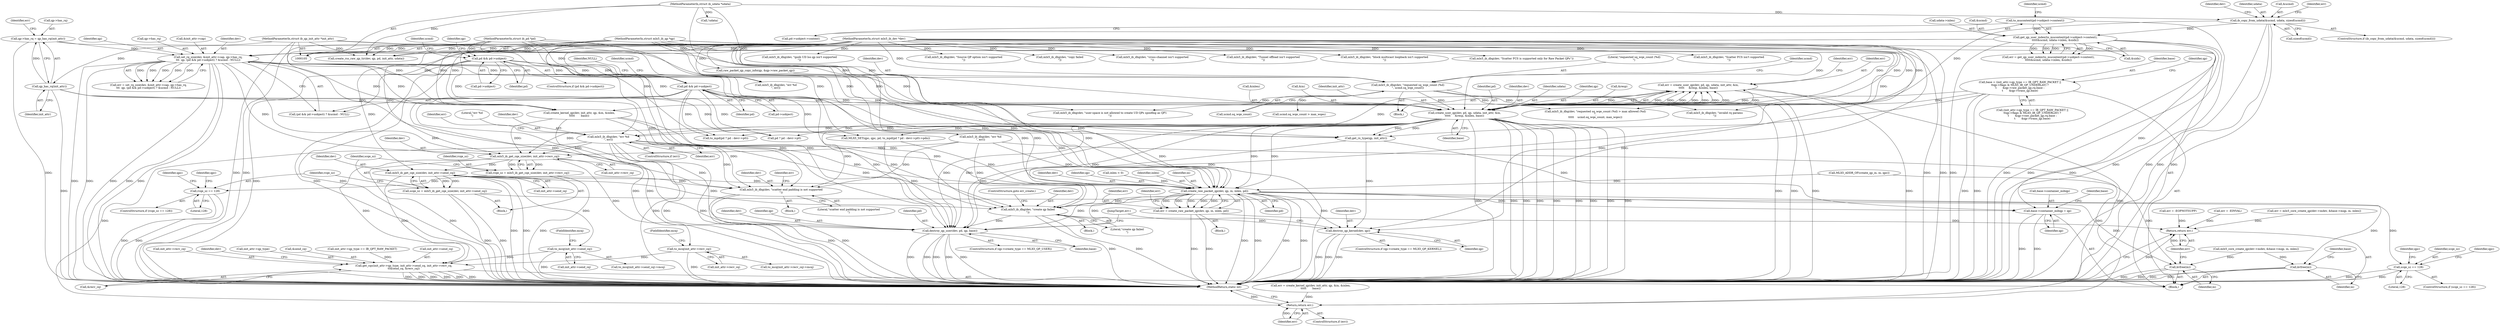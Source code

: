 digraph "0_linux_0625b4ba1a5d4703c7fb01c497bd6c156908af00@API" {
"1000685" [label="(Call,err = create_user_qp(dev, pd, qp, udata, init_attr, &in,\n\t\t\t\t\t     &resp, &inlen, base))"];
"1000687" [label="(Call,create_user_qp(dev, pd, qp, udata, init_attr, &in,\n\t\t\t\t\t     &resp, &inlen, base))"];
"1000622" [label="(Call,mlx5_ib_dbg(dev, \"requested sq_wqe_count (%d)\n\", ucmd.sq_wqe_count))"];
"1000578" [label="(Call,set_rq_size(dev, &init_attr->cap, qp->has_rq,\n\t\t\t  qp, (pd && pd->uobject) ? &ucmd : NULL))"];
"1000106" [label="(MethodParameterIn,struct mlx5_ib_dev *dev)"];
"1000570" [label="(Call,qp->has_rq = qp_has_rq(init_attr))"];
"1000574" [label="(Call,qp_has_rq(init_attr))"];
"1000108" [label="(MethodParameterIn,struct ib_qp_init_attr *init_attr)"];
"1000110" [label="(MethodParameterIn,struct mlx5_ib_qp *qp)"];
"1000417" [label="(Call,get_qp_user_index(to_mucontext(pd->uobject->context),\n\t\t\t\t\t&ucmd, udata->inlen, &uidx))"];
"1000418" [label="(Call,to_mucontext(pd->uobject->context))"];
"1000402" [label="(Call,ib_copy_from_udata(&ucmd, udata, sizeof(ucmd)))"];
"1000109" [label="(MethodParameterIn,struct ib_udata *udata)"];
"1000589" [label="(Call,pd && pd->uobject)"];
"1000395" [label="(Call,pd && pd->uobject)"];
"1000107" [label="(MethodParameterIn,struct ib_pd *pd)"];
"1000542" [label="(Call,base = (init_attr->qp_type == IB_QPT_RAW_PACKET ||\n\t\tqp->flags & MLX5_IB_QP_UNDERLAY) ?\n\t       &qp->raw_packet_qp.rq.base :\n\t       &qp->trans_qp.base)"];
"1000702" [label="(Call,mlx5_ib_dbg(dev, \"err %d\n\", err))"];
"1000727" [label="(Return,return err;)"];
"1000867" [label="(Call,mlx5_ib_get_cqe_size(dev, init_attr->recv_cq))"];
"1000865" [label="(Call,rcqe_sz = mlx5_ib_get_cqe_size(dev, init_attr->recv_cq))"];
"1000880" [label="(Call,rcqe_sz == 128)"];
"1000874" [label="(Call,mlx5_ib_get_cqe_size(dev, init_attr->send_cq))"];
"1000872" [label="(Call,scqe_sz = mlx5_ib_get_cqe_size(dev, init_attr->send_cq))"];
"1000902" [label="(Call,scqe_sz == 128)"];
"1001143" [label="(Call,to_mcq(init_attr->send_cq))"];
"1001336" [label="(Call,get_cqs(init_attr->qp_type, init_attr->send_cq, init_attr->recv_cq,\n\t\t&send_cq, &recv_cq))"];
"1001223" [label="(Call,mlx5_ib_dbg(dev, \"scatter end padding is not supported\n\"))"];
"1001295" [label="(Call,create_raw_packet_qp(dev, qp, in, inlen, pd))"];
"1001293" [label="(Call,err = create_raw_packet_qp(dev, qp, in, inlen, pd))"];
"1001426" [label="(Return,return err;)"];
"1001318" [label="(Call,mlx5_ib_dbg(dev, \"create qp failed\n\"))"];
"1001408" [label="(Call,destroy_qp_user(dev, pd, qp, base))"];
"1001420" [label="(Call,destroy_qp_kernel(dev, qp))"];
"1001322" [label="(Call,kvfree(in))"];
"1001324" [label="(Call,base->container_mibqp = qp)"];
"1001424" [label="(Call,kvfree(in))"];
"1001159" [label="(Call,to_mcq(init_attr->recv_cq))"];
"1000692" [label="(Identifier,init_attr)"];
"1000761" [label="(Call,MLX5_ADDR_OF(create_qp_in, in, qpc))"];
"1001320" [label="(Literal,\"create qp failed\n\")"];
"1000632" [label="(Identifier,ucmd)"];
"1000662" [label="(Call,mlx5_ib_dbg(dev, \"requested sq_wqe_count (%d) > max allowed (%d)\n\",\n\t\t\t\t\t    ucmd.sq_wqe_count, max_wqes))"];
"1001332" [label="(Identifier,base)"];
"1001297" [label="(Identifier,qp)"];
"1000107" [label="(MethodParameterIn,struct ib_pd *pd)"];
"1001225" [label="(Literal,\"scatter end padding is not supported\n\")"];
"1001294" [label="(Identifier,err)"];
"1000689" [label="(Identifier,pd)"];
"1000688" [label="(Identifier,dev)"];
"1000297" [label="(Call,mlx5_ib_dbg(dev, \"ipoib UD lso qp isn't supported\n\"))"];
"1001252" [label="(Call,inlen < 0)"];
"1000542" [label="(Call,base = (init_attr->qp_type == IB_QPT_RAW_PACKET ||\n\t\tqp->flags & MLX5_IB_QP_UNDERLAY) ?\n\t       &qp->raw_packet_qp.rq.base :\n\t       &qp->trans_qp.base)"];
"1000703" [label="(Identifier,dev)"];
"1000902" [label="(Call,scqe_sz == 128)"];
"1000419" [label="(Call,pd->uobject->context)"];
"1000396" [label="(Identifier,pd)"];
"1000416" [label="(Identifier,err)"];
"1000866" [label="(Identifier,rcqe_sz)"];
"1000613" [label="(Block,)"];
"1001223" [label="(Call,mlx5_ib_dbg(dev, \"scatter end padding is not supported\n\"))"];
"1000728" [label="(Identifier,err)"];
"1000912" [label="(Identifier,qpc)"];
"1000596" [label="(Identifier,NULL)"];
"1000903" [label="(Identifier,scqe_sz)"];
"1001410" [label="(Identifier,pd)"];
"1000425" [label="(Identifier,ucmd)"];
"1000395" [label="(Call,pd && pd->uobject)"];
"1000691" [label="(Identifier,udata)"];
"1000588" [label="(Call,(pd && pd->uobject) ? &ucmd : NULL)"];
"1000515" [label="(Call,mlx5_ib_dbg(dev, \"Source QP option isn't supported\n\"))"];
"1001428" [label="(MethodReturn,static int)"];
"1000906" [label="(Identifier,qpc)"];
"1001408" [label="(Call,destroy_qp_user(dev, pd, qp, base))"];
"1000686" [label="(Identifier,err)"];
"1000708" [label="(Call,err = create_kernel_qp(dev, init_attr, qp, &in, &inlen,\n\t\t\t\t\t       base))"];
"1000901" [label="(ControlStructure,if (scqe_sz == 128))"];
"1001328" [label="(Identifier,qp)"];
"1000704" [label="(Literal,\"err %d\n\")"];
"1000577" [label="(Identifier,err)"];
"1001420" [label="(Call,destroy_qp_kernel(dev, qp))"];
"1000623" [label="(Identifier,dev)"];
"1000867" [label="(Call,mlx5_ib_get_cqe_size(dev, init_attr->recv_cq))"];
"1000572" [label="(Identifier,qp)"];
"1000879" [label="(ControlStructure,if (rcqe_sz == 128))"];
"1000584" [label="(Call,qp->has_rq)"];
"1000872" [label="(Call,scqe_sz = mlx5_ib_get_cqe_size(dev, init_attr->send_cq))"];
"1001299" [label="(Identifier,inlen)"];
"1001144" [label="(Call,init_attr->send_cq)"];
"1001303" [label="(Call,err = mlx5_core_create_qp(dev->mdev, &base->mqp, in, inlen))"];
"1000409" [label="(Call,mlx5_ib_dbg(dev, \"copy failed\n\"))"];
"1000880" [label="(Call,rcqe_sz == 128)"];
"1001224" [label="(Identifier,dev)"];
"1000591" [label="(Call,pd->uobject)"];
"1000394" [label="(ControlStructure,if (pd && pd->uobject))"];
"1000873" [label="(Identifier,scqe_sz)"];
"1000424" [label="(Call,&ucmd)"];
"1001316" [label="(Identifier,err)"];
"1001423" [label="(JumpTarget,err:)"];
"1000726" [label="(Identifier,err)"];
"1000622" [label="(Call,mlx5_ib_dbg(dev, \"requested sq_wqe_count (%d)\n\", ucmd.sq_wqe_count))"];
"1000580" [label="(Call,&init_attr->cap)"];
"1000690" [label="(Identifier,qp)"];
"1000418" [label="(Call,to_mucontext(pd->uobject->context))"];
"1000727" [label="(Return,return err;)"];
"1001142" [label="(Call,to_mcq(init_attr->send_cq)->mcq)"];
"1001402" [label="(ControlStructure,if (qp->create_type == MLX5_QP_USER))"];
"1000397" [label="(Call,pd->uobject)"];
"1000417" [label="(Call,get_qp_user_index(to_mucontext(pd->uobject->context),\n\t\t\t\t\t&ucmd, udata->inlen, &uidx))"];
"1000890" [label="(Identifier,qpc)"];
"1000876" [label="(Call,init_attr->send_cq)"];
"1000595" [label="(Identifier,ucmd)"];
"1001409" [label="(Identifier,dev)"];
"1001226" [label="(Call,err = -EOPNOTSUPP)"];
"1000240" [label="(Call,mlx5_ib_dbg(dev, \"cross-channel isn't supported\n\"))"];
"1001321" [label="(ControlStructure,goto err_create;)"];
"1001325" [label="(Call,base->container_mibqp)"];
"1000695" [label="(Call,&resp)"];
"1001348" [label="(Call,&recv_cq)"];
"1000475" [label="(Call,mlx5_ib_dbg(dev, \"Tunnel offload isn't supported\n\"))"];
"1001222" [label="(Block,)"];
"1001343" [label="(Call,init_attr->recv_cq)"];
"1000575" [label="(Identifier,init_attr)"];
"1000685" [label="(Call,err = create_user_qp(dev, pd, qp, udata, init_attr, &in,\n\t\t\t\t\t     &resp, &inlen, base))"];
"1000875" [label="(Identifier,dev)"];
"1000869" [label="(Call,init_attr->recv_cq)"];
"1000410" [label="(Identifier,dev)"];
"1001336" [label="(Call,get_cqs(init_attr->qp_type, init_attr->send_cq, init_attr->recv_cq,\n\t\t&send_cq, &recv_cq))"];
"1000884" [label="(Identifier,qpc)"];
"1001298" [label="(Identifier,in)"];
"1001426" [label="(Return,return err;)"];
"1001412" [label="(Identifier,base)"];
"1000725" [label="(ControlStructure,if (err))"];
"1001305" [label="(Call,mlx5_core_create_qp(dev->mdev, &base->mqp, in, inlen))"];
"1000625" [label="(Call,ucmd.sq_wqe_count)"];
"1000576" [label="(Call,err = set_rq_size(dev, &init_attr->cap, qp->has_rq,\n\t\t\t  qp, (pd && pd->uobject) ? &ucmd : NULL))"];
"1001422" [label="(Identifier,qp)"];
"1001319" [label="(Identifier,dev)"];
"1001227" [label="(Identifier,err)"];
"1000406" [label="(Call,sizeof(ucmd))"];
"1001163" [label="(FieldIdentifier,mcq)"];
"1001353" [label="(Identifier,dev)"];
"1001256" [label="(Call,err = -EINVAL)"];
"1001322" [label="(Call,kvfree(in))"];
"1000874" [label="(Call,mlx5_ib_get_cqe_size(dev, init_attr->send_cq))"];
"1000401" [label="(ControlStructure,if (ib_copy_from_udata(&ucmd, udata, sizeof(ucmd))))"];
"1001326" [label="(Identifier,base)"];
"1001158" [label="(Call,to_mcq(init_attr->recv_cq)->mcq)"];
"1000110" [label="(MethodParameterIn,struct mlx5_ib_qp *qp)"];
"1000579" [label="(Identifier,dev)"];
"1000868" [label="(Identifier,dev)"];
"1001414" [label="(ControlStructure,if (qp->create_type == MLX5_QP_KERNEL))"];
"1000106" [label="(MethodParameterIn,struct mlx5_ib_dev *dev)"];
"1000710" [label="(Call,create_kernel_qp(dev, init_attr, qp, &in, &inlen,\n\t\t\t\t\t       base))"];
"1000702" [label="(Call,mlx5_ib_dbg(dev, \"err %d\n\", err))"];
"1000405" [label="(Identifier,udata)"];
"1000701" [label="(Identifier,err)"];
"1000537" [label="(Identifier,qp)"];
"1001323" [label="(Identifier,in)"];
"1001317" [label="(Block,)"];
"1000787" [label="(Call,pd ? pd : devr->p0)"];
"1000578" [label="(Call,set_rq_size(dev, &init_attr->cap, qp->has_rq,\n\t\t\t  qp, (pd && pd->uobject) ? &ucmd : NULL))"];
"1000697" [label="(Call,&inlen)"];
"1001296" [label="(Identifier,dev)"];
"1000415" [label="(Call,err = get_qp_user_index(to_mucontext(pd->uobject->context),\n\t\t\t\t\t&ucmd, udata->inlen, &uidx))"];
"1001159" [label="(Call,to_mcq(init_attr->recv_cq))"];
"1001337" [label="(Call,init_attr->qp_type)"];
"1000693" [label="(Call,&in)"];
"1000570" [label="(Call,qp->has_rq = qp_has_rq(init_attr))"];
"1000862" [label="(Block,)"];
"1000649" [label="(Call,mlx5_ib_dbg(dev, \"invalid rq params\n\"))"];
"1001273" [label="(Block,)"];
"1000108" [label="(MethodParameterIn,struct ib_qp_init_attr *init_attr)"];
"1000210" [label="(Call,mlx5_ib_dbg(dev, \"block multicast loopback isn't supported\n\"))"];
"1000402" [label="(Call,ib_copy_from_udata(&ucmd, udata, sizeof(ucmd)))"];
"1000600" [label="(Call,mlx5_ib_dbg(dev, \"err %d\n\", err))"];
"1001143" [label="(Call,to_mcq(init_attr->send_cq))"];
"1000904" [label="(Literal,128)"];
"1001147" [label="(FieldIdentifier,mcq)"];
"1001293" [label="(Call,err = create_raw_packet_qp(dev, qp, in, inlen, pd))"];
"1000656" [label="(Call,ucmd.sq_wqe_count > max_wqes)"];
"1001300" [label="(Identifier,pd)"];
"1000574" [label="(Call,qp_has_rq(init_attr))"];
"1001424" [label="(Call,kvfree(in))"];
"1000589" [label="(Call,pd && pd->uobject)"];
"1000882" [label="(Literal,128)"];
"1000948" [label="(Call,get_rx_type(qp, init_attr))"];
"1000317" [label="(Call,mlx5_ib_dbg(dev, \"Scatter FCS is supported only for Raw Packet QPs\"))"];
"1000403" [label="(Call,&ucmd)"];
"1001346" [label="(Call,&send_cq)"];
"1001263" [label="(Call,init_attr->qp_type == IB_QPT_RAW_PACKET)"];
"1000865" [label="(Call,rcqe_sz = mlx5_ib_get_cqe_size(dev, init_attr->recv_cq))"];
"1000700" [label="(ControlStructure,if (err))"];
"1000590" [label="(Identifier,pd)"];
"1001295" [label="(Call,create_raw_packet_qp(dev, qp, in, inlen, pd))"];
"1001425" [label="(Identifier,in)"];
"1001324" [label="(Call,base->container_mibqp = qp)"];
"1000786" [label="(Call,to_mpd(pd ? pd : devr->p0))"];
"1001160" [label="(Call,init_attr->recv_cq)"];
"1001421" [label="(Identifier,dev)"];
"1000687" [label="(Call,create_user_qp(dev, pd, qp, udata, init_attr, &in,\n\t\t\t\t\t     &resp, &inlen, base))"];
"1000587" [label="(Identifier,qp)"];
"1001287" [label="(Call,raw_packet_qp_copy_info(qp, &qp->raw_packet_qp))"];
"1000543" [label="(Identifier,base)"];
"1001427" [label="(Identifier,err)"];
"1000624" [label="(Literal,\"requested sq_wqe_count (%d)\n\")"];
"1000109" [label="(MethodParameterIn,struct ib_udata *udata)"];
"1000705" [label="(Identifier,err)"];
"1000881" [label="(Identifier,rcqe_sz)"];
"1001411" [label="(Identifier,qp)"];
"1000544" [label="(Call,(init_attr->qp_type == IB_QPT_RAW_PACKET ||\n\t\tqp->flags & MLX5_IB_QP_UNDERLAY) ?\n\t       &qp->raw_packet_qp.rq.base :\n\t       &qp->trans_qp.base)"];
"1000679" [label="(Call,mlx5_ib_dbg(dev, \"user-space is not allowed to create UD QPs spoofing as QP1\n\"))"];
"1000426" [label="(Call,udata->inlen)"];
"1001340" [label="(Call,init_attr->send_cq)"];
"1000111" [label="(Block,)"];
"1001318" [label="(Call,mlx5_ib_dbg(dev, \"create qp failed\n\"))"];
"1000338" [label="(Call,mlx5_ib_dbg(dev, \"Scatter FCS isn't supported\n\"))"];
"1000699" [label="(Identifier,base)"];
"1000781" [label="(Call,MLX5_SET(qpc, qpc, pd, to_mpd(pd ? pd : devr->p0)->pdn))"];
"1000189" [label="(Call,create_rss_raw_qp_tir(dev, qp, pd, init_attr, udata))"];
"1000721" [label="(Call,mlx5_ib_dbg(dev, \"err %d\n\", err))"];
"1000429" [label="(Call,&uidx)"];
"1000571" [label="(Call,qp->has_rq)"];
"1000182" [label="(Call,!udata)"];
"1000404" [label="(Identifier,ucmd)"];
"1000685" -> "1000613"  [label="AST: "];
"1000685" -> "1000687"  [label="CFG: "];
"1000686" -> "1000685"  [label="AST: "];
"1000687" -> "1000685"  [label="AST: "];
"1000701" -> "1000685"  [label="CFG: "];
"1000685" -> "1001428"  [label="DDG: "];
"1000685" -> "1001428"  [label="DDG: "];
"1000687" -> "1000685"  [label="DDG: "];
"1000687" -> "1000685"  [label="DDG: "];
"1000687" -> "1000685"  [label="DDG: "];
"1000687" -> "1000685"  [label="DDG: "];
"1000687" -> "1000685"  [label="DDG: "];
"1000687" -> "1000685"  [label="DDG: "];
"1000687" -> "1000685"  [label="DDG: "];
"1000687" -> "1000685"  [label="DDG: "];
"1000687" -> "1000685"  [label="DDG: "];
"1000685" -> "1000702"  [label="DDG: "];
"1000685" -> "1000727"  [label="DDG: "];
"1000687" -> "1000699"  [label="CFG: "];
"1000688" -> "1000687"  [label="AST: "];
"1000689" -> "1000687"  [label="AST: "];
"1000690" -> "1000687"  [label="AST: "];
"1000691" -> "1000687"  [label="AST: "];
"1000692" -> "1000687"  [label="AST: "];
"1000693" -> "1000687"  [label="AST: "];
"1000695" -> "1000687"  [label="AST: "];
"1000697" -> "1000687"  [label="AST: "];
"1000699" -> "1000687"  [label="AST: "];
"1000687" -> "1001428"  [label="DDG: "];
"1000687" -> "1001428"  [label="DDG: "];
"1000687" -> "1001428"  [label="DDG: "];
"1000687" -> "1001428"  [label="DDG: "];
"1000687" -> "1001428"  [label="DDG: "];
"1000687" -> "1001428"  [label="DDG: "];
"1000687" -> "1001428"  [label="DDG: "];
"1000687" -> "1001428"  [label="DDG: "];
"1000687" -> "1001428"  [label="DDG: "];
"1000622" -> "1000687"  [label="DDG: "];
"1000106" -> "1000687"  [label="DDG: "];
"1000589" -> "1000687"  [label="DDG: "];
"1000107" -> "1000687"  [label="DDG: "];
"1000578" -> "1000687"  [label="DDG: "];
"1000110" -> "1000687"  [label="DDG: "];
"1000402" -> "1000687"  [label="DDG: "];
"1000109" -> "1000687"  [label="DDG: "];
"1000574" -> "1000687"  [label="DDG: "];
"1000108" -> "1000687"  [label="DDG: "];
"1000542" -> "1000687"  [label="DDG: "];
"1000687" -> "1000702"  [label="DDG: "];
"1000687" -> "1000781"  [label="DDG: "];
"1000687" -> "1000786"  [label="DDG: "];
"1000687" -> "1000787"  [label="DDG: "];
"1000687" -> "1000867"  [label="DDG: "];
"1000687" -> "1000948"  [label="DDG: "];
"1000687" -> "1000948"  [label="DDG: "];
"1000687" -> "1001223"  [label="DDG: "];
"1000687" -> "1001295"  [label="DDG: "];
"1000687" -> "1001295"  [label="DDG: "];
"1000687" -> "1001318"  [label="DDG: "];
"1000687" -> "1001408"  [label="DDG: "];
"1000687" -> "1001408"  [label="DDG: "];
"1000622" -> "1000613"  [label="AST: "];
"1000622" -> "1000625"  [label="CFG: "];
"1000623" -> "1000622"  [label="AST: "];
"1000624" -> "1000622"  [label="AST: "];
"1000625" -> "1000622"  [label="AST: "];
"1000632" -> "1000622"  [label="CFG: "];
"1000622" -> "1001428"  [label="DDG: "];
"1000622" -> "1001428"  [label="DDG: "];
"1000578" -> "1000622"  [label="DDG: "];
"1000106" -> "1000622"  [label="DDG: "];
"1000622" -> "1000649"  [label="DDG: "];
"1000622" -> "1000656"  [label="DDG: "];
"1000622" -> "1000662"  [label="DDG: "];
"1000622" -> "1000679"  [label="DDG: "];
"1000578" -> "1000576"  [label="AST: "];
"1000578" -> "1000588"  [label="CFG: "];
"1000579" -> "1000578"  [label="AST: "];
"1000580" -> "1000578"  [label="AST: "];
"1000584" -> "1000578"  [label="AST: "];
"1000587" -> "1000578"  [label="AST: "];
"1000588" -> "1000578"  [label="AST: "];
"1000576" -> "1000578"  [label="CFG: "];
"1000578" -> "1001428"  [label="DDG: "];
"1000578" -> "1001428"  [label="DDG: "];
"1000578" -> "1001428"  [label="DDG: "];
"1000578" -> "1001428"  [label="DDG: "];
"1000578" -> "1001428"  [label="DDG: "];
"1000578" -> "1000576"  [label="DDG: "];
"1000578" -> "1000576"  [label="DDG: "];
"1000578" -> "1000576"  [label="DDG: "];
"1000578" -> "1000576"  [label="DDG: "];
"1000578" -> "1000576"  [label="DDG: "];
"1000106" -> "1000578"  [label="DDG: "];
"1000570" -> "1000578"  [label="DDG: "];
"1000110" -> "1000578"  [label="DDG: "];
"1000417" -> "1000578"  [label="DDG: "];
"1000578" -> "1000600"  [label="DDG: "];
"1000578" -> "1000710"  [label="DDG: "];
"1000578" -> "1000710"  [label="DDG: "];
"1000578" -> "1000867"  [label="DDG: "];
"1000578" -> "1000948"  [label="DDG: "];
"1000578" -> "1001223"  [label="DDG: "];
"1000578" -> "1001295"  [label="DDG: "];
"1000578" -> "1001318"  [label="DDG: "];
"1000106" -> "1000105"  [label="AST: "];
"1000106" -> "1001428"  [label="DDG: "];
"1000106" -> "1000189"  [label="DDG: "];
"1000106" -> "1000210"  [label="DDG: "];
"1000106" -> "1000240"  [label="DDG: "];
"1000106" -> "1000297"  [label="DDG: "];
"1000106" -> "1000317"  [label="DDG: "];
"1000106" -> "1000338"  [label="DDG: "];
"1000106" -> "1000409"  [label="DDG: "];
"1000106" -> "1000475"  [label="DDG: "];
"1000106" -> "1000515"  [label="DDG: "];
"1000106" -> "1000600"  [label="DDG: "];
"1000106" -> "1000649"  [label="DDG: "];
"1000106" -> "1000662"  [label="DDG: "];
"1000106" -> "1000679"  [label="DDG: "];
"1000106" -> "1000702"  [label="DDG: "];
"1000106" -> "1000710"  [label="DDG: "];
"1000106" -> "1000721"  [label="DDG: "];
"1000106" -> "1000867"  [label="DDG: "];
"1000106" -> "1000874"  [label="DDG: "];
"1000106" -> "1001223"  [label="DDG: "];
"1000106" -> "1001295"  [label="DDG: "];
"1000106" -> "1001318"  [label="DDG: "];
"1000106" -> "1001408"  [label="DDG: "];
"1000106" -> "1001420"  [label="DDG: "];
"1000570" -> "1000111"  [label="AST: "];
"1000570" -> "1000574"  [label="CFG: "];
"1000571" -> "1000570"  [label="AST: "];
"1000574" -> "1000570"  [label="AST: "];
"1000577" -> "1000570"  [label="CFG: "];
"1000570" -> "1001428"  [label="DDG: "];
"1000574" -> "1000570"  [label="DDG: "];
"1000574" -> "1000575"  [label="CFG: "];
"1000575" -> "1000574"  [label="AST: "];
"1000574" -> "1001428"  [label="DDG: "];
"1000108" -> "1000574"  [label="DDG: "];
"1000574" -> "1000710"  [label="DDG: "];
"1000574" -> "1000948"  [label="DDG: "];
"1000108" -> "1000105"  [label="AST: "];
"1000108" -> "1001428"  [label="DDG: "];
"1000108" -> "1000189"  [label="DDG: "];
"1000108" -> "1000710"  [label="DDG: "];
"1000108" -> "1000948"  [label="DDG: "];
"1000110" -> "1000105"  [label="AST: "];
"1000110" -> "1001428"  [label="DDG: "];
"1000110" -> "1000189"  [label="DDG: "];
"1000110" -> "1000710"  [label="DDG: "];
"1000110" -> "1000948"  [label="DDG: "];
"1000110" -> "1001287"  [label="DDG: "];
"1000110" -> "1001295"  [label="DDG: "];
"1000110" -> "1001324"  [label="DDG: "];
"1000110" -> "1001408"  [label="DDG: "];
"1000110" -> "1001420"  [label="DDG: "];
"1000417" -> "1000415"  [label="AST: "];
"1000417" -> "1000429"  [label="CFG: "];
"1000418" -> "1000417"  [label="AST: "];
"1000424" -> "1000417"  [label="AST: "];
"1000426" -> "1000417"  [label="AST: "];
"1000429" -> "1000417"  [label="AST: "];
"1000415" -> "1000417"  [label="CFG: "];
"1000417" -> "1001428"  [label="DDG: "];
"1000417" -> "1001428"  [label="DDG: "];
"1000417" -> "1001428"  [label="DDG: "];
"1000417" -> "1001428"  [label="DDG: "];
"1000417" -> "1000415"  [label="DDG: "];
"1000417" -> "1000415"  [label="DDG: "];
"1000417" -> "1000415"  [label="DDG: "];
"1000417" -> "1000415"  [label="DDG: "];
"1000418" -> "1000417"  [label="DDG: "];
"1000402" -> "1000417"  [label="DDG: "];
"1000417" -> "1000588"  [label="DDG: "];
"1000418" -> "1000419"  [label="CFG: "];
"1000419" -> "1000418"  [label="AST: "];
"1000425" -> "1000418"  [label="CFG: "];
"1000418" -> "1001428"  [label="DDG: "];
"1000402" -> "1000401"  [label="AST: "];
"1000402" -> "1000406"  [label="CFG: "];
"1000403" -> "1000402"  [label="AST: "];
"1000405" -> "1000402"  [label="AST: "];
"1000406" -> "1000402"  [label="AST: "];
"1000410" -> "1000402"  [label="CFG: "];
"1000416" -> "1000402"  [label="CFG: "];
"1000402" -> "1001428"  [label="DDG: "];
"1000402" -> "1001428"  [label="DDG: "];
"1000402" -> "1001428"  [label="DDG: "];
"1000109" -> "1000402"  [label="DDG: "];
"1000109" -> "1000105"  [label="AST: "];
"1000109" -> "1001428"  [label="DDG: "];
"1000109" -> "1000182"  [label="DDG: "];
"1000109" -> "1000189"  [label="DDG: "];
"1000589" -> "1000588"  [label="AST: "];
"1000589" -> "1000590"  [label="CFG: "];
"1000589" -> "1000591"  [label="CFG: "];
"1000590" -> "1000589"  [label="AST: "];
"1000591" -> "1000589"  [label="AST: "];
"1000595" -> "1000589"  [label="CFG: "];
"1000596" -> "1000589"  [label="CFG: "];
"1000589" -> "1001428"  [label="DDG: "];
"1000589" -> "1001428"  [label="DDG: "];
"1000395" -> "1000589"  [label="DDG: "];
"1000395" -> "1000589"  [label="DDG: "];
"1000107" -> "1000589"  [label="DDG: "];
"1000589" -> "1000781"  [label="DDG: "];
"1000589" -> "1000786"  [label="DDG: "];
"1000589" -> "1000787"  [label="DDG: "];
"1000589" -> "1001295"  [label="DDG: "];
"1000589" -> "1001408"  [label="DDG: "];
"1000395" -> "1000394"  [label="AST: "];
"1000395" -> "1000396"  [label="CFG: "];
"1000395" -> "1000397"  [label="CFG: "];
"1000396" -> "1000395"  [label="AST: "];
"1000397" -> "1000395"  [label="AST: "];
"1000404" -> "1000395"  [label="CFG: "];
"1000537" -> "1000395"  [label="CFG: "];
"1000395" -> "1001428"  [label="DDG: "];
"1000395" -> "1001428"  [label="DDG: "];
"1000395" -> "1001428"  [label="DDG: "];
"1000107" -> "1000395"  [label="DDG: "];
"1000107" -> "1000105"  [label="AST: "];
"1000107" -> "1001428"  [label="DDG: "];
"1000107" -> "1000189"  [label="DDG: "];
"1000107" -> "1000781"  [label="DDG: "];
"1000107" -> "1000786"  [label="DDG: "];
"1000107" -> "1000787"  [label="DDG: "];
"1000107" -> "1001295"  [label="DDG: "];
"1000107" -> "1001408"  [label="DDG: "];
"1000542" -> "1000111"  [label="AST: "];
"1000542" -> "1000544"  [label="CFG: "];
"1000543" -> "1000542"  [label="AST: "];
"1000544" -> "1000542"  [label="AST: "];
"1000572" -> "1000542"  [label="CFG: "];
"1000542" -> "1001428"  [label="DDG: "];
"1000542" -> "1001428"  [label="DDG: "];
"1000542" -> "1000710"  [label="DDG: "];
"1000542" -> "1001408"  [label="DDG: "];
"1000702" -> "1000700"  [label="AST: "];
"1000702" -> "1000705"  [label="CFG: "];
"1000703" -> "1000702"  [label="AST: "];
"1000704" -> "1000702"  [label="AST: "];
"1000705" -> "1000702"  [label="AST: "];
"1000726" -> "1000702"  [label="CFG: "];
"1000702" -> "1001428"  [label="DDG: "];
"1000702" -> "1001428"  [label="DDG: "];
"1000702" -> "1001428"  [label="DDG: "];
"1000702" -> "1000727"  [label="DDG: "];
"1000702" -> "1000867"  [label="DDG: "];
"1000702" -> "1001223"  [label="DDG: "];
"1000702" -> "1001295"  [label="DDG: "];
"1000702" -> "1001318"  [label="DDG: "];
"1000727" -> "1000725"  [label="AST: "];
"1000727" -> "1000728"  [label="CFG: "];
"1000728" -> "1000727"  [label="AST: "];
"1001428" -> "1000727"  [label="CFG: "];
"1000727" -> "1001428"  [label="DDG: "];
"1000728" -> "1000727"  [label="DDG: "];
"1000708" -> "1000727"  [label="DDG: "];
"1000721" -> "1000727"  [label="DDG: "];
"1000867" -> "1000865"  [label="AST: "];
"1000867" -> "1000869"  [label="CFG: "];
"1000868" -> "1000867"  [label="AST: "];
"1000869" -> "1000867"  [label="AST: "];
"1000865" -> "1000867"  [label="CFG: "];
"1000867" -> "1001428"  [label="DDG: "];
"1000867" -> "1000865"  [label="DDG: "];
"1000867" -> "1000865"  [label="DDG: "];
"1000710" -> "1000867"  [label="DDG: "];
"1000721" -> "1000867"  [label="DDG: "];
"1000867" -> "1000874"  [label="DDG: "];
"1000867" -> "1001159"  [label="DDG: "];
"1000867" -> "1001336"  [label="DDG: "];
"1000865" -> "1000862"  [label="AST: "];
"1000866" -> "1000865"  [label="AST: "];
"1000873" -> "1000865"  [label="CFG: "];
"1000865" -> "1001428"  [label="DDG: "];
"1000865" -> "1000880"  [label="DDG: "];
"1000880" -> "1000879"  [label="AST: "];
"1000880" -> "1000882"  [label="CFG: "];
"1000881" -> "1000880"  [label="AST: "];
"1000882" -> "1000880"  [label="AST: "];
"1000884" -> "1000880"  [label="CFG: "];
"1000890" -> "1000880"  [label="CFG: "];
"1000880" -> "1001428"  [label="DDG: "];
"1000880" -> "1001428"  [label="DDG: "];
"1000874" -> "1000872"  [label="AST: "];
"1000874" -> "1000876"  [label="CFG: "];
"1000875" -> "1000874"  [label="AST: "];
"1000876" -> "1000874"  [label="AST: "];
"1000872" -> "1000874"  [label="CFG: "];
"1000874" -> "1001428"  [label="DDG: "];
"1000874" -> "1001428"  [label="DDG: "];
"1000874" -> "1000872"  [label="DDG: "];
"1000874" -> "1000872"  [label="DDG: "];
"1000874" -> "1001143"  [label="DDG: "];
"1000874" -> "1001223"  [label="DDG: "];
"1000874" -> "1001295"  [label="DDG: "];
"1000874" -> "1001318"  [label="DDG: "];
"1000874" -> "1001336"  [label="DDG: "];
"1000872" -> "1000862"  [label="AST: "];
"1000873" -> "1000872"  [label="AST: "];
"1000881" -> "1000872"  [label="CFG: "];
"1000872" -> "1001428"  [label="DDG: "];
"1000872" -> "1001428"  [label="DDG: "];
"1000872" -> "1000902"  [label="DDG: "];
"1000902" -> "1000901"  [label="AST: "];
"1000902" -> "1000904"  [label="CFG: "];
"1000903" -> "1000902"  [label="AST: "];
"1000904" -> "1000902"  [label="AST: "];
"1000906" -> "1000902"  [label="CFG: "];
"1000912" -> "1000902"  [label="CFG: "];
"1000902" -> "1001428"  [label="DDG: "];
"1000902" -> "1001428"  [label="DDG: "];
"1001143" -> "1001142"  [label="AST: "];
"1001143" -> "1001144"  [label="CFG: "];
"1001144" -> "1001143"  [label="AST: "];
"1001147" -> "1001143"  [label="CFG: "];
"1001143" -> "1001428"  [label="DDG: "];
"1001143" -> "1001336"  [label="DDG: "];
"1001336" -> "1000111"  [label="AST: "];
"1001336" -> "1001348"  [label="CFG: "];
"1001337" -> "1001336"  [label="AST: "];
"1001340" -> "1001336"  [label="AST: "];
"1001343" -> "1001336"  [label="AST: "];
"1001346" -> "1001336"  [label="AST: "];
"1001348" -> "1001336"  [label="AST: "];
"1001353" -> "1001336"  [label="CFG: "];
"1001336" -> "1001428"  [label="DDG: "];
"1001336" -> "1001428"  [label="DDG: "];
"1001336" -> "1001428"  [label="DDG: "];
"1001336" -> "1001428"  [label="DDG: "];
"1001336" -> "1001428"  [label="DDG: "];
"1001336" -> "1001428"  [label="DDG: "];
"1001263" -> "1001336"  [label="DDG: "];
"1001159" -> "1001336"  [label="DDG: "];
"1001223" -> "1001222"  [label="AST: "];
"1001223" -> "1001225"  [label="CFG: "];
"1001224" -> "1001223"  [label="AST: "];
"1001225" -> "1001223"  [label="AST: "];
"1001227" -> "1001223"  [label="CFG: "];
"1001223" -> "1001428"  [label="DDG: "];
"1001223" -> "1001428"  [label="DDG: "];
"1000710" -> "1001223"  [label="DDG: "];
"1000721" -> "1001223"  [label="DDG: "];
"1001295" -> "1001293"  [label="AST: "];
"1001295" -> "1001300"  [label="CFG: "];
"1001296" -> "1001295"  [label="AST: "];
"1001297" -> "1001295"  [label="AST: "];
"1001298" -> "1001295"  [label="AST: "];
"1001299" -> "1001295"  [label="AST: "];
"1001300" -> "1001295"  [label="AST: "];
"1001293" -> "1001295"  [label="CFG: "];
"1001295" -> "1001428"  [label="DDG: "];
"1001295" -> "1001428"  [label="DDG: "];
"1001295" -> "1001428"  [label="DDG: "];
"1001295" -> "1001428"  [label="DDG: "];
"1001295" -> "1001293"  [label="DDG: "];
"1001295" -> "1001293"  [label="DDG: "];
"1001295" -> "1001293"  [label="DDG: "];
"1001295" -> "1001293"  [label="DDG: "];
"1001295" -> "1001293"  [label="DDG: "];
"1000710" -> "1001295"  [label="DDG: "];
"1000721" -> "1001295"  [label="DDG: "];
"1001287" -> "1001295"  [label="DDG: "];
"1000761" -> "1001295"  [label="DDG: "];
"1001252" -> "1001295"  [label="DDG: "];
"1000781" -> "1001295"  [label="DDG: "];
"1001295" -> "1001318"  [label="DDG: "];
"1001295" -> "1001322"  [label="DDG: "];
"1001295" -> "1001324"  [label="DDG: "];
"1001295" -> "1001408"  [label="DDG: "];
"1001295" -> "1001408"  [label="DDG: "];
"1001295" -> "1001420"  [label="DDG: "];
"1001295" -> "1001424"  [label="DDG: "];
"1001293" -> "1001273"  [label="AST: "];
"1001294" -> "1001293"  [label="AST: "];
"1001316" -> "1001293"  [label="CFG: "];
"1001293" -> "1001428"  [label="DDG: "];
"1001293" -> "1001428"  [label="DDG: "];
"1001293" -> "1001426"  [label="DDG: "];
"1001426" -> "1000111"  [label="AST: "];
"1001426" -> "1001427"  [label="CFG: "];
"1001427" -> "1001426"  [label="AST: "];
"1001428" -> "1001426"  [label="CFG: "];
"1001426" -> "1001428"  [label="DDG: "];
"1001427" -> "1001426"  [label="DDG: "];
"1001256" -> "1001426"  [label="DDG: "];
"1001303" -> "1001426"  [label="DDG: "];
"1001226" -> "1001426"  [label="DDG: "];
"1001318" -> "1001317"  [label="AST: "];
"1001318" -> "1001320"  [label="CFG: "];
"1001319" -> "1001318"  [label="AST: "];
"1001320" -> "1001318"  [label="AST: "];
"1001321" -> "1001318"  [label="CFG: "];
"1001318" -> "1001428"  [label="DDG: "];
"1001318" -> "1001428"  [label="DDG: "];
"1000710" -> "1001318"  [label="DDG: "];
"1000721" -> "1001318"  [label="DDG: "];
"1001318" -> "1001408"  [label="DDG: "];
"1001318" -> "1001420"  [label="DDG: "];
"1001408" -> "1001402"  [label="AST: "];
"1001408" -> "1001412"  [label="CFG: "];
"1001409" -> "1001408"  [label="AST: "];
"1001410" -> "1001408"  [label="AST: "];
"1001411" -> "1001408"  [label="AST: "];
"1001412" -> "1001408"  [label="AST: "];
"1001423" -> "1001408"  [label="CFG: "];
"1001408" -> "1001428"  [label="DDG: "];
"1001408" -> "1001428"  [label="DDG: "];
"1001408" -> "1001428"  [label="DDG: "];
"1001408" -> "1001428"  [label="DDG: "];
"1001408" -> "1001428"  [label="DDG: "];
"1000781" -> "1001408"  [label="DDG: "];
"1000948" -> "1001408"  [label="DDG: "];
"1000710" -> "1001408"  [label="DDG: "];
"1001420" -> "1001414"  [label="AST: "];
"1001420" -> "1001422"  [label="CFG: "];
"1001421" -> "1001420"  [label="AST: "];
"1001422" -> "1001420"  [label="AST: "];
"1001423" -> "1001420"  [label="CFG: "];
"1001420" -> "1001428"  [label="DDG: "];
"1001420" -> "1001428"  [label="DDG: "];
"1001420" -> "1001428"  [label="DDG: "];
"1000948" -> "1001420"  [label="DDG: "];
"1001322" -> "1000111"  [label="AST: "];
"1001322" -> "1001323"  [label="CFG: "];
"1001323" -> "1001322"  [label="AST: "];
"1001326" -> "1001322"  [label="CFG: "];
"1001322" -> "1001428"  [label="DDG: "];
"1001322" -> "1001428"  [label="DDG: "];
"1001305" -> "1001322"  [label="DDG: "];
"1001324" -> "1000111"  [label="AST: "];
"1001324" -> "1001328"  [label="CFG: "];
"1001325" -> "1001324"  [label="AST: "];
"1001328" -> "1001324"  [label="AST: "];
"1001332" -> "1001324"  [label="CFG: "];
"1001324" -> "1001428"  [label="DDG: "];
"1001324" -> "1001428"  [label="DDG: "];
"1000948" -> "1001324"  [label="DDG: "];
"1001424" -> "1000111"  [label="AST: "];
"1001424" -> "1001425"  [label="CFG: "];
"1001425" -> "1001424"  [label="AST: "];
"1001427" -> "1001424"  [label="CFG: "];
"1001424" -> "1001428"  [label="DDG: "];
"1001424" -> "1001428"  [label="DDG: "];
"1001305" -> "1001424"  [label="DDG: "];
"1000761" -> "1001424"  [label="DDG: "];
"1001159" -> "1001158"  [label="AST: "];
"1001159" -> "1001160"  [label="CFG: "];
"1001160" -> "1001159"  [label="AST: "];
"1001163" -> "1001159"  [label="CFG: "];
"1001159" -> "1001428"  [label="DDG: "];
}
